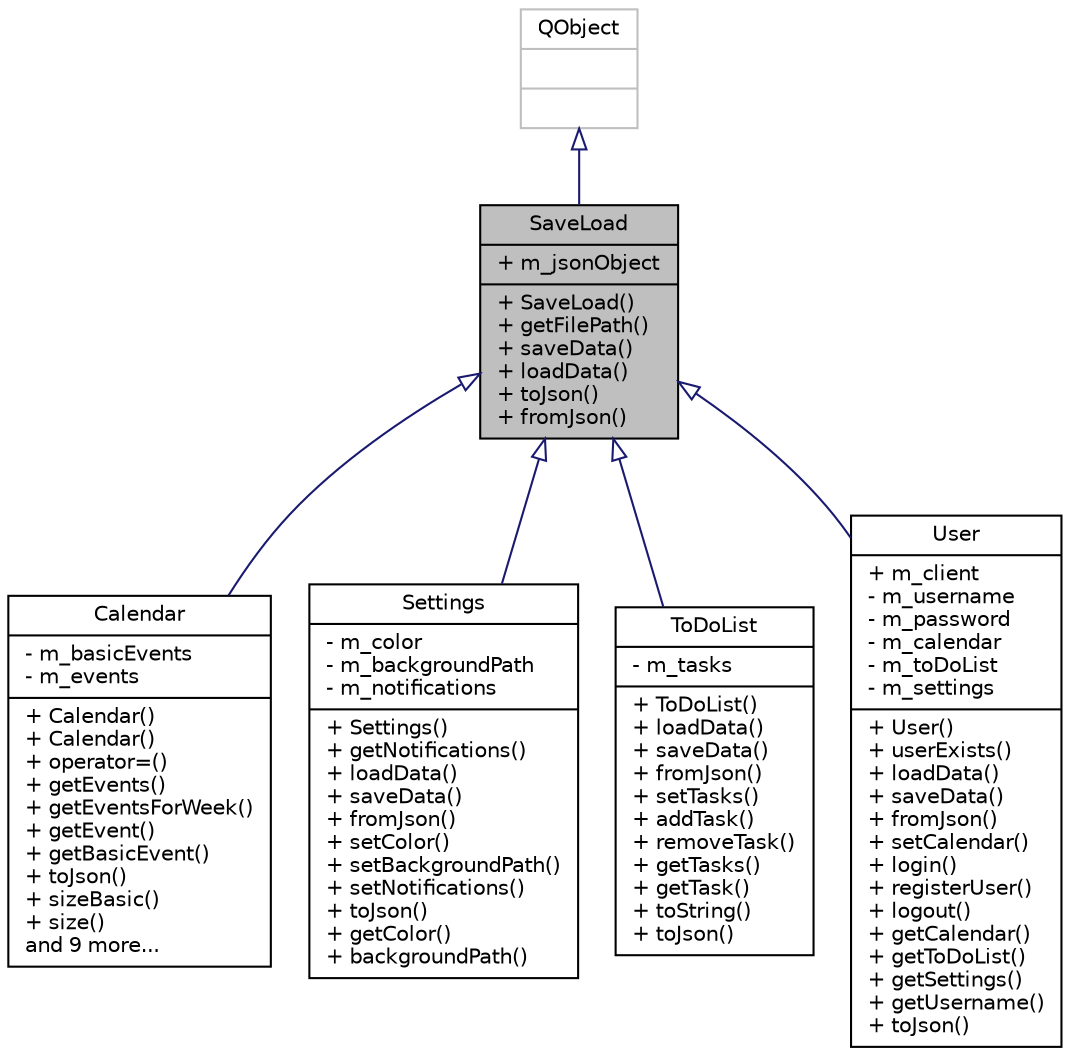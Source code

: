 digraph "SaveLoad"
{
 // LATEX_PDF_SIZE
  edge [fontname="Helvetica",fontsize="10",labelfontname="Helvetica",labelfontsize="10"];
  node [fontname="Helvetica",fontsize="10",shape=record];
  Node1 [label="{SaveLoad\n|+ m_jsonObject\l|+ SaveLoad()\l+ getFilePath()\l+ saveData()\l+ loadData()\l+ toJson()\l+ fromJson()\l}",height=0.2,width=0.4,color="black", fillcolor="grey75", style="filled", fontcolor="black",tooltip=" "];
  Node2 -> Node1 [dir="back",color="midnightblue",fontsize="10",style="solid",arrowtail="onormal",fontname="Helvetica"];
  Node2 [label="{QObject\n||}",height=0.2,width=0.4,color="grey75", fillcolor="white", style="filled",tooltip=" "];
  Node1 -> Node3 [dir="back",color="midnightblue",fontsize="10",style="solid",arrowtail="onormal",fontname="Helvetica"];
  Node3 [label="{Calendar\n|- m_basicEvents\l- m_events\l|+ Calendar()\l+ Calendar()\l+ operator=()\l+ getEvents()\l+ getEventsForWeek()\l+ getEvent()\l+ getBasicEvent()\l+ toJson()\l+ sizeBasic()\l+ size()\land 9 more...\l}",height=0.2,width=0.4,color="black", fillcolor="white", style="filled",URL="$classCalendar.html",tooltip=" "];
  Node1 -> Node4 [dir="back",color="midnightblue",fontsize="10",style="solid",arrowtail="onormal",fontname="Helvetica"];
  Node4 [label="{Settings\n|- m_color\l- m_backgroundPath\l- m_notifications\l|+ Settings()\l+ getNotifications()\l+ loadData()\l+ saveData()\l+ fromJson()\l+ setColor()\l+ setBackgroundPath()\l+ setNotifications()\l+ toJson()\l+ getColor()\l+ backgroundPath()\l}",height=0.2,width=0.4,color="black", fillcolor="white", style="filled",URL="$classSettings.html",tooltip=" "];
  Node1 -> Node5 [dir="back",color="midnightblue",fontsize="10",style="solid",arrowtail="onormal",fontname="Helvetica"];
  Node5 [label="{ToDoList\n|- m_tasks\l|+ ToDoList()\l+ loadData()\l+ saveData()\l+ fromJson()\l+ setTasks()\l+ addTask()\l+ removeTask()\l+ getTasks()\l+ getTask()\l+ toString()\l+ toJson()\l}",height=0.2,width=0.4,color="black", fillcolor="white", style="filled",URL="$classToDoList.html",tooltip=" "];
  Node1 -> Node6 [dir="back",color="midnightblue",fontsize="10",style="solid",arrowtail="onormal",fontname="Helvetica"];
  Node6 [label="{User\n|+ m_client\l- m_username\l- m_password\l- m_calendar\l- m_toDoList\l- m_settings\l|+ User()\l+ userExists()\l+ loadData()\l+ saveData()\l+ fromJson()\l+ setCalendar()\l+ login()\l+ registerUser()\l+ logout()\l+ getCalendar()\l+ getToDoList()\l+ getSettings()\l+ getUsername()\l+ toJson()\l}",height=0.2,width=0.4,color="black", fillcolor="white", style="filled",URL="$classUser.html",tooltip=" "];
}
